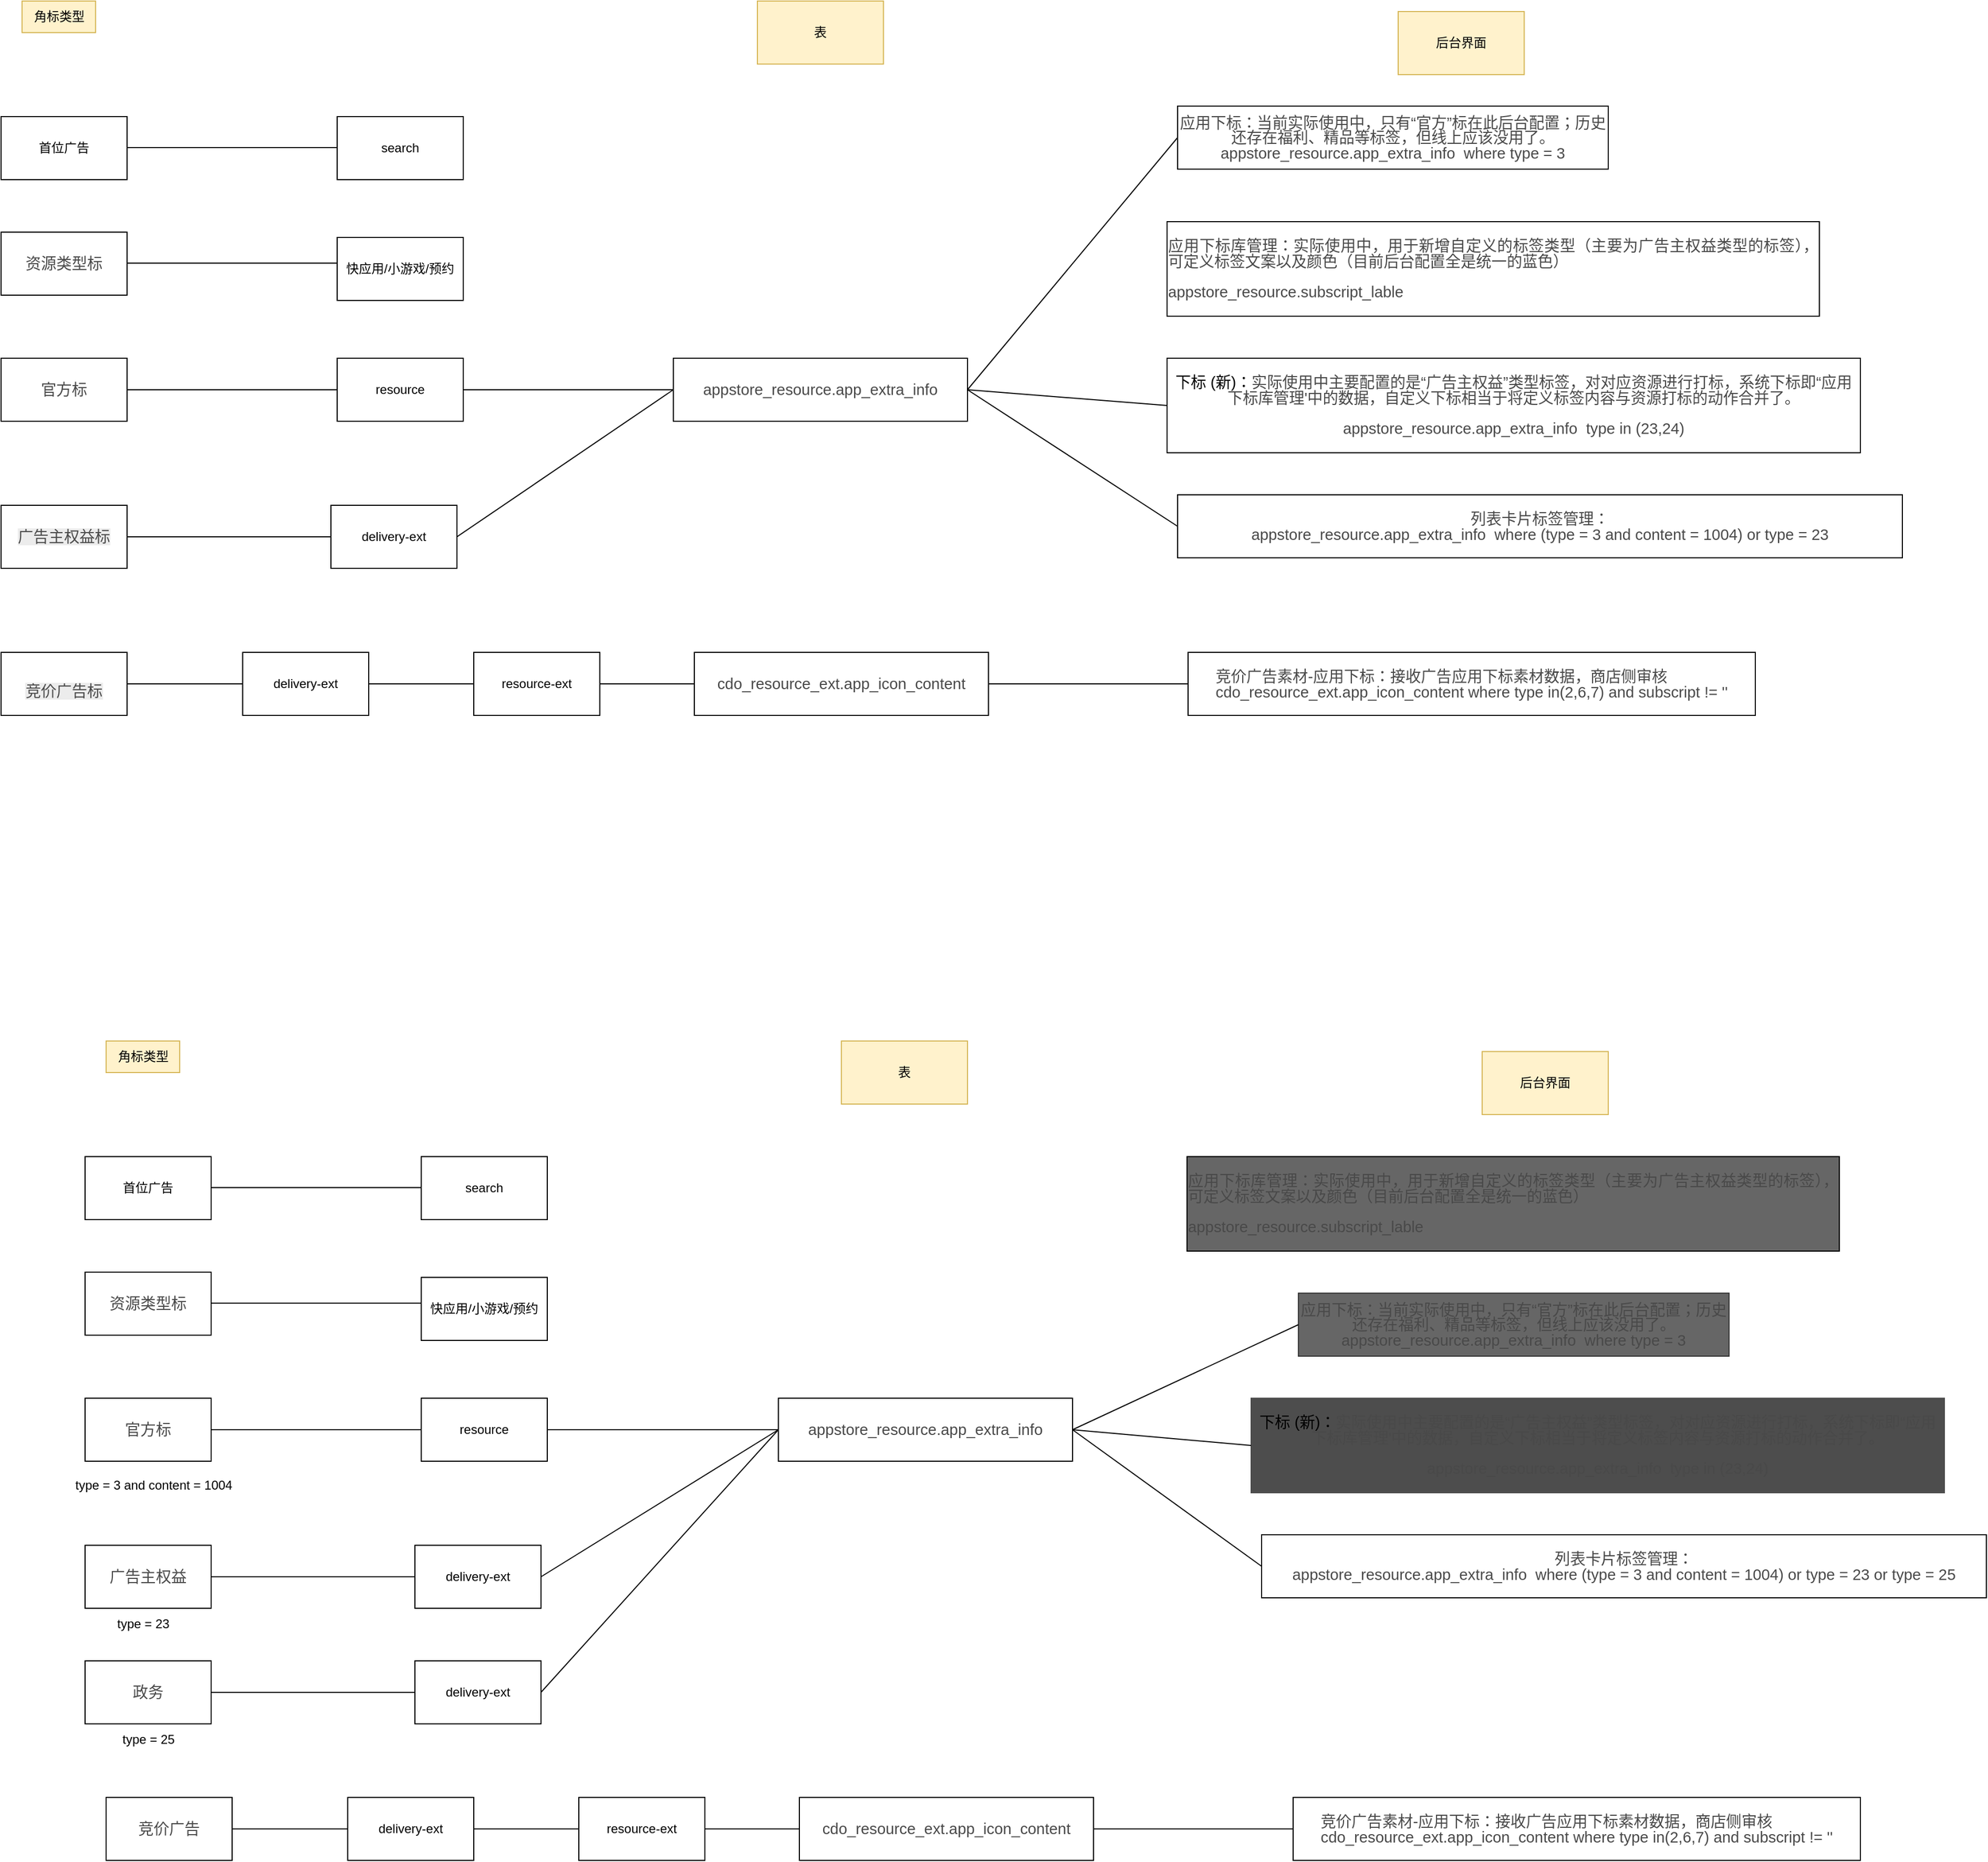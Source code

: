 <mxfile version="27.2.0">
  <diagram name="第 1 页" id="Ucv2GgbXj7bZguftJPe6">
    <mxGraphModel dx="1925" dy="1043" grid="1" gridSize="10" guides="1" tooltips="1" connect="1" arrows="1" fold="1" page="1" pageScale="1" pageWidth="827" pageHeight="1169" math="0" shadow="0">
      <root>
        <mxCell id="0" />
        <mxCell id="1" parent="0" />
        <mxCell id="gXH2KROTv9_O8nOjZuND-2" value="首位广告" style="whiteSpace=wrap;html=1;" parent="1" vertex="1">
          <mxGeometry x="40" y="140" width="120" height="60" as="geometry" />
        </mxCell>
        <mxCell id="gXH2KROTv9_O8nOjZuND-3" value="&lt;span data-copy-origin=&quot;https://odocs.myoas.com&quot; data-docs-delta=&quot;[[20,&amp;quot;首位广告标＞资源类型标＞官方标＞广告主权益标＞竞价广告标＞政务标&amp;quot;,&amp;quot;inline-dir:\&amp;quot;ltr\&amp;quot;&amp;quot;]]&quot;&gt;&lt;p style=&quot;line-height: 100%;margin-bottom: 0pt;margin-top: 0pt;font-size: 11pt;color: #494949;&quot; class=&quot;ql-direction-ltr ql-long-284244&quot;&gt;&lt;span class=&quot;ql-author-284244&quot;&gt;资源类型标&lt;/span&gt;&lt;/p&gt;&lt;/span&gt;" style="whiteSpace=wrap;html=1;" parent="1" vertex="1">
          <mxGeometry x="40" y="250" width="120" height="60" as="geometry" />
        </mxCell>
        <mxCell id="gXH2KROTv9_O8nOjZuND-4" value="&lt;span style=&quot;color: rgb(73, 73, 73); font-size: 14.667px;&quot;&gt;官方标&lt;/span&gt;" style="whiteSpace=wrap;html=1;" parent="1" vertex="1">
          <mxGeometry x="40" y="370" width="120" height="60" as="geometry" />
        </mxCell>
        <mxCell id="gXH2KROTv9_O8nOjZuND-8" value="&lt;br&gt;&lt;span style=&quot;color: rgb(73, 73, 73); font-family: Helvetica; font-size: 14.667px; font-style: normal; font-variant-ligatures: normal; font-variant-caps: normal; font-weight: 400; letter-spacing: normal; orphans: 2; text-align: center; text-indent: 0px; text-transform: none; widows: 2; word-spacing: 0px; -webkit-text-stroke-width: 0px; white-space: normal; background-color: rgb(236, 236, 236); text-decoration-thickness: initial; text-decoration-style: initial; text-decoration-color: initial; display: inline !important; float: none;&quot;&gt;广告主权益标&lt;/span&gt;&lt;div&gt;&lt;br/&gt;&lt;/div&gt;" style="whiteSpace=wrap;html=1;" parent="1" vertex="1">
          <mxGeometry x="40" y="510" width="120" height="60" as="geometry" />
        </mxCell>
        <mxCell id="gXH2KROTv9_O8nOjZuND-10" value="&lt;br&gt;&lt;span style=&quot;color: rgb(73, 73, 73); font-family: Helvetica; font-size: 14.667px; font-style: normal; font-variant-ligatures: normal; font-variant-caps: normal; font-weight: 400; letter-spacing: normal; orphans: 2; text-align: center; text-indent: 0px; text-transform: none; widows: 2; word-spacing: 0px; -webkit-text-stroke-width: 0px; white-space: normal; background-color: rgb(236, 236, 236); text-decoration-thickness: initial; text-decoration-style: initial; text-decoration-color: initial; display: inline !important; float: none;&quot;&gt;竞价广告标&lt;/span&gt;" style="whiteSpace=wrap;html=1;" parent="1" vertex="1">
          <mxGeometry x="40" y="650" width="120" height="60" as="geometry" />
        </mxCell>
        <mxCell id="gXH2KROTv9_O8nOjZuND-13" value="&lt;span data-copy-origin=&quot;https://odocs.myoas.com&quot; data-docs-delta=&quot;[[20,&amp;quot;应用下标后台：&amp;quot;,&amp;quot;inline-dir:\&amp;quot;ltr\&amp;quot;&amp;quot;],[20,&amp;quot;\n&amp;quot;,&amp;quot;24:\&amp;quot;hfpQ\&amp;quot;|direction:\&amp;quot;ltr\&amp;quot;&amp;quot;],[20,&amp;quot;appstore_resource.app_extra_info&amp;nbsp; where type = 3&amp;quot;,&amp;quot;inline-dir:\&amp;quot;ltr\&amp;quot;&amp;quot;],[20,&amp;quot;\n&amp;quot;,&amp;quot;24:\&amp;quot;KG1t\&amp;quot;|direction:\&amp;quot;ltr\&amp;quot;&amp;quot;],[20,&amp;quot;\n&amp;quot;,&amp;quot;24:\&amp;quot;nrkN\&amp;quot;&amp;quot;],[20,&amp;quot;应用下标库管理：&amp;quot;,&amp;quot;inline-dir:\&amp;quot;ltr\&amp;quot;&amp;quot;],[20,&amp;quot;\n&amp;quot;,&amp;quot;24:\&amp;quot;0zpr\&amp;quot;|direction:\&amp;quot;ltr\&amp;quot;&amp;quot;],[20,&amp;quot;appstore_resource.subscript_lable&amp;quot;,&amp;quot;inline-dir:\&amp;quot;ltr\&amp;quot;&amp;quot;],[20,&amp;quot;\n&amp;quot;,&amp;quot;24:\&amp;quot;eeaw\&amp;quot;|direction:\&amp;quot;ltr\&amp;quot;&amp;quot;],[20,&amp;quot;\n&amp;quot;,&amp;quot;24:\&amp;quot;owhY\&amp;quot;&amp;quot;],[20,&amp;quot;下标(新)：&amp;quot;,&amp;quot;inline-dir:\&amp;quot;ltr\&amp;quot;&amp;quot;],[20,&amp;quot;\n&amp;quot;,&amp;quot;24:\&amp;quot;AwLg\&amp;quot;|direction:\&amp;quot;ltr\&amp;quot;&amp;quot;],[20,&amp;quot;appstore_resource.app_extra_info&amp;nbsp; type in (23,24)&amp;quot;,&amp;quot;inline-dir:\&amp;quot;ltr\&amp;quot;&amp;quot;],[20,&amp;quot;\n&amp;quot;,&amp;quot;24:\&amp;quot;A2Q8\&amp;quot;|direction:\&amp;quot;ltr\&amp;quot;&amp;quot;],[20,&amp;quot;\n&amp;quot;,&amp;quot;24:\&amp;quot;ZBQM\&amp;quot;&amp;quot;],[20,&amp;quot;应用下标：（保留这个）&amp;quot;,&amp;quot;inline-dir:\&amp;quot;ltr\&amp;quot;&amp;quot;],[20,&amp;quot;\n&amp;quot;,&amp;quot;24:\&amp;quot;MEDD\&amp;quot;|direction:\&amp;quot;ltr\&amp;quot;&amp;quot;],[20,&amp;quot;cdo_resource_ext.app_icon_content where type in(2,6,7) and subscript != &#39;&#39;&amp;quot;,&amp;quot;inline-dir:\&amp;quot;ltr\&amp;quot;&amp;quot;],[20,&amp;quot;\n&amp;quot;,&amp;quot;24:\&amp;quot;bfCV\&amp;quot;|direction:\&amp;quot;ltr\&amp;quot;&amp;quot;],[20,&amp;quot;\n&amp;quot;,&amp;quot;24:\&amp;quot;RlGI\&amp;quot;&amp;quot;],[20,&amp;quot;列表卡片标签管理：（保留这个）&amp;quot;,&amp;quot;inline-dir:\&amp;quot;ltr\&amp;quot;&amp;quot;],[20,&amp;quot;\n&amp;quot;,&amp;quot;24:\&amp;quot;X4qz\&amp;quot;|direction:\&amp;quot;ltr\&amp;quot;&amp;quot;],[20,&amp;quot;appstore_resource.app_extra_info&amp;nbsp; where (type = 3 and content = 1004) or type = 23&amp;quot;,&amp;quot;inline-dir:\&amp;quot;ltr\&amp;quot;&amp;quot;]]&quot;&gt;&lt;p style=&quot;line-height: 100%;margin-bottom: 0pt;margin-top: 0pt;font-size: 11pt;color: #494949;&quot; class=&quot;ql-direction-ltr ql-long-284244&quot;&gt;&lt;span style=&quot;background-color: transparent; font-size: 11pt;&quot;&gt;列表卡片标签管理：&lt;/span&gt;&lt;br&gt;&lt;/p&gt;&lt;p style=&quot;line-height: 100%;margin-bottom: 0pt;margin-top: 0pt;font-size: 11pt;color: #494949;&quot; class=&quot;ql-direction-ltr ql-long-284244&quot;&gt;&lt;span class=&quot;ql-author-284244&quot;&gt;appstore_resource.app_extra_info&amp;nbsp; where (type = 3 and content = 1004) or type = 23&lt;/span&gt;&lt;/p&gt;&lt;/span&gt;" style="whiteSpace=wrap;html=1;" parent="1" vertex="1">
          <mxGeometry x="1160" y="500" width="690" height="60" as="geometry" />
        </mxCell>
        <mxCell id="gXH2KROTv9_O8nOjZuND-14" value="角标类型" style="text;html=1;align=center;verticalAlign=middle;resizable=0;points=[];autosize=1;strokeColor=#d6b656;fillColor=#fff2cc;" parent="1" vertex="1">
          <mxGeometry x="60" y="30" width="70" height="30" as="geometry" />
        </mxCell>
        <mxCell id="gXH2KROTv9_O8nOjZuND-15" value="表" style="whiteSpace=wrap;html=1;fillColor=#fff2cc;strokeColor=#d6b656;" parent="1" vertex="1">
          <mxGeometry x="760" y="30" width="120" height="60" as="geometry" />
        </mxCell>
        <mxCell id="gXH2KROTv9_O8nOjZuND-16" value="&lt;p style=&quot;line-height: 14.667px; margin-bottom: 0pt; margin-top: 0pt; font-size: 11pt; color: rgb(73, 73, 73);&quot; class=&quot;ql-direction-ltr ql-long-284244&quot;&gt;&lt;span style=&quot;font-size: 11pt; text-align: justify; background-color: transparent;&quot; class=&quot;ql-author-256471&quot;&gt;应用下标：当前实际使用中，只有“官方”标在此后台配置；历史还存在福利、精品等标签，&lt;/span&gt;&lt;span style=&quot;font-size: 11pt; text-align: justify; background-color: transparent;&quot; data-comment-guid=&quot;comment-w7CJpligpHakv3lP&quot; class=&quot;ql-author-256471 ql-commented ql-commented-background&quot;&gt;但线上应该没用了。&lt;/span&gt;&lt;/p&gt;&lt;p style=&quot;line-height: 14.667px; margin-bottom: 0pt; margin-top: 0pt; font-size: 11pt; color: rgb(73, 73, 73);&quot; class=&quot;ql-direction-ltr ql-long-284244&quot;&gt;&lt;span class=&quot;ql-author-284244&quot;&gt;appstore_resource.app_extra_info&amp;nbsp; where type = 3&lt;/span&gt;&lt;/p&gt;" style="whiteSpace=wrap;html=1;" parent="1" vertex="1">
          <mxGeometry x="1160" y="130" width="410" height="60" as="geometry" />
        </mxCell>
        <mxCell id="gXH2KROTv9_O8nOjZuND-17" value="&lt;span data-copy-origin=&quot;https://odocs.myoas.com&quot; data-docs-delta=&quot;[[20,&amp;quot;应用下标库管理：实际使用中，用于新增自定义的标签类型（主要为广告主权益类型的标签），可定义标签文案以及颜色（目前后台配置全是统一的蓝色）&amp;quot;]]&quot;&gt;&lt;p style=&quot;line-height: 100%;margin-bottom: 0pt;margin-top: 0pt;text-align: justify;font-size: 11pt;color: #494949;&quot; class=&quot;ql-align-justify ql-direction-ltr ql-long-256471&quot; align=&quot;justify&quot;&gt;&lt;span class=&quot;ql-author-256471&quot;&gt;应用下标库管理：实际使用中，用于新增自定义的标签类型（主要为广告主权益类型的标签），可定义标签文案以及颜色&lt;/span&gt;&lt;span data-comment-guid=&quot;comment-jawYSUgbdgzEieKq&quot; class=&quot;ql-author-256471 ql-commented ql-commented-background&quot;&gt;（目前后台配置全是统一的蓝色）&lt;br&gt;&lt;br&gt;&lt;span style=&quot;text-align: center;&quot;&gt;appstore_resource.subscript_lable&lt;/span&gt;&lt;br&gt;&lt;/span&gt;&lt;/p&gt;&lt;/span&gt;" style="whiteSpace=wrap;html=1;" parent="1" vertex="1">
          <mxGeometry x="1150" y="240" width="621" height="90" as="geometry" />
        </mxCell>
        <mxCell id="gXH2KROTv9_O8nOjZuND-19" value="&lt;span data-copy-origin=&quot;https://odocs.myoas.com&quot; data-docs-delta=&quot;[[20,&amp;quot;下标 (新)：&amp;quot;,&amp;quot;0:\&amp;quot;rgb(0%2C%200%2C%200)\&amp;quot;&amp;quot;],[20,&amp;quot;实际使用中主要配置的是“广告主权益”类型标签，对对应资源进行打标，系统下标即“应用下标库管理&#39;中的数据，自定义下标相当于将定义标签内容与资源打标的动作合并了。&amp;quot;]]&quot;&gt;&lt;p style=&quot;line-height: 100%;margin-bottom: 0pt;margin-top: 0pt;font-size: 11pt;color: #494949;&quot; class=&quot;ql-direction-ltr ql-long-256471&quot;&gt;&lt;span style=&quot;color: rgb(0, 0, 0);color: rgb(0, 0, 0);&quot; class=&quot;ql-author-256471&quot;&gt;下标 (新)：&lt;/span&gt;&lt;span class=&quot;ql-author-256471&quot;&gt;实际使用中主要配置的是“广告主权益”类型标签，对对应资源进行打标，系统下标即“应用下标库管理&#39;中的数据，自定义下标相当于将定义标签内容与资源打标的动作合并了。&lt;br&gt;&lt;br&gt;appstore_resource.app_extra_info&amp;nbsp; type in (23,24)&lt;br&gt;&lt;/span&gt;&lt;/p&gt;&lt;/span&gt;" style="whiteSpace=wrap;html=1;" parent="1" vertex="1">
          <mxGeometry x="1150" y="370" width="660" height="90" as="geometry" />
        </mxCell>
        <mxCell id="gXH2KROTv9_O8nOjZuND-20" value="&lt;span data-copy-origin=&quot;https://odocs.myoas.com&quot; data-docs-delta=&quot;[[20,&amp;quot;竞价广告素材-应用下标：接收广告应用下标素材数据，商店侧审核&amp;quot;]]&quot;&gt;&lt;p style=&quot;line-height: 100%;margin-bottom: 0pt;margin-top: 0pt;text-align: justify;font-size: 11pt;color: #494949;&quot; class=&quot;ql-align-justify ql-direction-ltr ql-long-256471&quot; align=&quot;justify&quot;&gt;&lt;span class=&quot;ql-author-256471&quot;&gt;竞价广告素材-应用下标：接收广告应用下标素材数据，商店侧审核&lt;br&gt;&lt;span style=&quot;text-align: center;&quot;&gt;cdo_resource_ext.app_icon_content where type in(2,6,7) and subscript != &#39;&#39;&lt;/span&gt;&lt;br&gt;&lt;/span&gt;&lt;/p&gt;&lt;/span&gt;" style="whiteSpace=wrap;html=1;" parent="1" vertex="1">
          <mxGeometry x="1170" y="650" width="540" height="60" as="geometry" />
        </mxCell>
        <mxCell id="gXH2KROTv9_O8nOjZuND-44" value="delivery-ext" style="whiteSpace=wrap;html=1;" parent="1" vertex="1">
          <mxGeometry x="354" y="510" width="120" height="60" as="geometry" />
        </mxCell>
        <mxCell id="gXH2KROTv9_O8nOjZuND-47" value="后台界面" style="whiteSpace=wrap;html=1;fillColor=#fff2cc;strokeColor=#d6b656;" parent="1" vertex="1">
          <mxGeometry x="1370" y="40" width="120" height="60" as="geometry" />
        </mxCell>
        <mxCell id="gXH2KROTv9_O8nOjZuND-48" value="&lt;span style=&quot;color: rgb(73, 73, 73); font-size: 14.667px;&quot;&gt;appstore_resource.app_extra_info&lt;/span&gt;" style="whiteSpace=wrap;html=1;" parent="1" vertex="1">
          <mxGeometry x="680" y="370" width="280" height="60" as="geometry" />
        </mxCell>
        <mxCell id="gXH2KROTv9_O8nOjZuND-50" value="&lt;span style=&quot;color: rgb(73, 73, 73); font-size: 14.667px;&quot;&gt;cdo_resource_ext.app_icon_content&lt;/span&gt;" style="whiteSpace=wrap;html=1;" parent="1" vertex="1">
          <mxGeometry x="700" y="650" width="280" height="60" as="geometry" />
        </mxCell>
        <mxCell id="gXH2KROTv9_O8nOjZuND-51" value="" style="endArrow=none;html=1;rounded=0;exitX=1;exitY=0.5;exitDx=0;exitDy=0;entryX=0;entryY=0.5;entryDx=0;entryDy=0;" parent="1" source="gXH2KROTv9_O8nOjZuND-4" target="gXH2KROTv9_O8nOjZuND-41" edge="1">
          <mxGeometry width="50" height="50" relative="1" as="geometry">
            <mxPoint x="800" y="350" as="sourcePoint" />
            <mxPoint x="850" y="300" as="targetPoint" />
          </mxGeometry>
        </mxCell>
        <mxCell id="gXH2KROTv9_O8nOjZuND-52" value="" style="endArrow=none;html=1;rounded=0;exitX=1;exitY=0.5;exitDx=0;exitDy=0;entryX=0;entryY=0.5;entryDx=0;entryDy=0;" parent="1" source="gXH2KROTv9_O8nOjZuND-41" target="gXH2KROTv9_O8nOjZuND-48" edge="1">
          <mxGeometry width="50" height="50" relative="1" as="geometry">
            <mxPoint x="430" y="400" as="sourcePoint" />
            <mxPoint x="580" y="400" as="targetPoint" />
          </mxGeometry>
        </mxCell>
        <mxCell id="gXH2KROTv9_O8nOjZuND-53" value="" style="endArrow=none;html=1;rounded=0;exitX=1;exitY=0.5;exitDx=0;exitDy=0;entryX=0;entryY=0.5;entryDx=0;entryDy=0;" parent="1" source="gXH2KROTv9_O8nOjZuND-8" target="gXH2KROTv9_O8nOjZuND-44" edge="1">
          <mxGeometry width="50" height="50" relative="1" as="geometry">
            <mxPoint x="260" y="490" as="sourcePoint" />
            <mxPoint x="410" y="490" as="targetPoint" />
          </mxGeometry>
        </mxCell>
        <mxCell id="gXH2KROTv9_O8nOjZuND-58" value="" style="endArrow=none;html=1;rounded=0;exitX=1;exitY=0.5;exitDx=0;exitDy=0;entryX=0;entryY=0.5;entryDx=0;entryDy=0;" parent="1" source="gXH2KROTv9_O8nOjZuND-48" target="gXH2KROTv9_O8nOjZuND-16" edge="1">
          <mxGeometry width="50" height="50" relative="1" as="geometry">
            <mxPoint x="620" y="660" as="sourcePoint" />
            <mxPoint x="790" y="470" as="targetPoint" />
          </mxGeometry>
        </mxCell>
        <mxCell id="gXH2KROTv9_O8nOjZuND-59" value="" style="endArrow=none;html=1;rounded=0;entryX=0;entryY=0.5;entryDx=0;entryDy=0;exitX=1;exitY=0.5;exitDx=0;exitDy=0;" parent="1" source="gXH2KROTv9_O8nOjZuND-48" target="gXH2KROTv9_O8nOjZuND-19" edge="1">
          <mxGeometry width="50" height="50" relative="1" as="geometry">
            <mxPoint x="880" y="400" as="sourcePoint" />
            <mxPoint x="1300" y="340" as="targetPoint" />
          </mxGeometry>
        </mxCell>
        <mxCell id="gXH2KROTv9_O8nOjZuND-60" value="" style="endArrow=none;html=1;rounded=0;entryX=0;entryY=0.5;entryDx=0;entryDy=0;exitX=1;exitY=0.5;exitDx=0;exitDy=0;" parent="1" source="gXH2KROTv9_O8nOjZuND-48" target="gXH2KROTv9_O8nOjZuND-13" edge="1">
          <mxGeometry width="50" height="50" relative="1" as="geometry">
            <mxPoint x="940" y="495" as="sourcePoint" />
            <mxPoint x="1210" y="510" as="targetPoint" />
          </mxGeometry>
        </mxCell>
        <mxCell id="gXH2KROTv9_O8nOjZuND-61" value="" style="endArrow=none;html=1;rounded=0;entryX=0;entryY=0.5;entryDx=0;entryDy=0;exitX=1;exitY=0.5;exitDx=0;exitDy=0;" parent="1" source="gXH2KROTv9_O8nOjZuND-50" target="gXH2KROTv9_O8nOjZuND-20" edge="1">
          <mxGeometry width="50" height="50" relative="1" as="geometry">
            <mxPoint x="1010" y="510" as="sourcePoint" />
            <mxPoint x="1290" y="640" as="targetPoint" />
          </mxGeometry>
        </mxCell>
        <mxCell id="gXH2KROTv9_O8nOjZuND-63" value="delivery-ext" style="whiteSpace=wrap;html=1;" parent="1" vertex="1">
          <mxGeometry x="270" y="650" width="120" height="60" as="geometry" />
        </mxCell>
        <mxCell id="gXH2KROTv9_O8nOjZuND-64" value="resource-ext" style="whiteSpace=wrap;html=1;" parent="1" vertex="1">
          <mxGeometry x="490" y="650" width="120" height="60" as="geometry" />
        </mxCell>
        <mxCell id="gXH2KROTv9_O8nOjZuND-66" value="" style="endArrow=none;html=1;rounded=0;exitX=1;exitY=0.5;exitDx=0;exitDy=0;entryX=0;entryY=0.5;entryDx=0;entryDy=0;" parent="1" source="gXH2KROTv9_O8nOjZuND-10" target="gXH2KROTv9_O8nOjZuND-63" edge="1">
          <mxGeometry width="50" height="50" relative="1" as="geometry">
            <mxPoint x="250" y="560" as="sourcePoint" />
            <mxPoint x="400" y="560" as="targetPoint" />
          </mxGeometry>
        </mxCell>
        <mxCell id="gXH2KROTv9_O8nOjZuND-67" value="" style="endArrow=none;html=1;rounded=0;exitX=1;exitY=0.5;exitDx=0;exitDy=0;entryX=0;entryY=0.5;entryDx=0;entryDy=0;" parent="1" source="gXH2KROTv9_O8nOjZuND-63" target="gXH2KROTv9_O8nOjZuND-64" edge="1">
          <mxGeometry width="50" height="50" relative="1" as="geometry">
            <mxPoint x="260" y="680" as="sourcePoint" />
            <mxPoint x="410" y="680" as="targetPoint" />
          </mxGeometry>
        </mxCell>
        <mxCell id="gXH2KROTv9_O8nOjZuND-68" value="" style="endArrow=none;html=1;rounded=0;exitX=1;exitY=0.5;exitDx=0;exitDy=0;entryX=0;entryY=0.5;entryDx=0;entryDy=0;" parent="1" source="gXH2KROTv9_O8nOjZuND-64" target="gXH2KROTv9_O8nOjZuND-50" edge="1">
          <mxGeometry width="50" height="50" relative="1" as="geometry">
            <mxPoint x="470" y="710" as="sourcePoint" />
            <mxPoint x="530" y="700" as="targetPoint" />
          </mxGeometry>
        </mxCell>
        <mxCell id="gXH2KROTv9_O8nOjZuND-69" value="" style="endArrow=none;html=1;rounded=0;exitX=1;exitY=0.5;exitDx=0;exitDy=0;entryX=0;entryY=0.5;entryDx=0;entryDy=0;" parent="1" source="gXH2KROTv9_O8nOjZuND-44" target="gXH2KROTv9_O8nOjZuND-48" edge="1">
          <mxGeometry width="50" height="50" relative="1" as="geometry">
            <mxPoint x="520" y="410" as="sourcePoint" />
            <mxPoint x="690" y="410" as="targetPoint" />
          </mxGeometry>
        </mxCell>
        <mxCell id="gXH2KROTv9_O8nOjZuND-70" value="" style="endArrow=none;html=1;rounded=0;exitX=1;exitY=0.5;exitDx=0;exitDy=0;entryX=0;entryY=0.5;entryDx=0;entryDy=0;" parent="1" target="gXH2KROTv9_O8nOjZuND-41" edge="1">
          <mxGeometry width="50" height="50" relative="1" as="geometry">
            <mxPoint x="430" y="400" as="sourcePoint" />
            <mxPoint x="680" y="400" as="targetPoint" />
          </mxGeometry>
        </mxCell>
        <mxCell id="gXH2KROTv9_O8nOjZuND-41" value="resource" style="whiteSpace=wrap;html=1;" parent="1" vertex="1">
          <mxGeometry x="360" y="370" width="120" height="60" as="geometry" />
        </mxCell>
        <mxCell id="gXH2KROTv9_O8nOjZuND-72" value="search" style="whiteSpace=wrap;html=1;" parent="1" vertex="1">
          <mxGeometry x="360" y="140" width="120" height="60" as="geometry" />
        </mxCell>
        <mxCell id="gXH2KROTv9_O8nOjZuND-74" value="" style="endArrow=none;html=1;rounded=0;exitX=1;exitY=0.5;exitDx=0;exitDy=0;entryX=0;entryY=0.5;entryDx=0;entryDy=0;" parent="1" edge="1">
          <mxGeometry width="50" height="50" relative="1" as="geometry">
            <mxPoint x="160" y="169.52" as="sourcePoint" />
            <mxPoint x="360" y="169.52" as="targetPoint" />
          </mxGeometry>
        </mxCell>
        <mxCell id="gXH2KROTv9_O8nOjZuND-75" value="" style="endArrow=none;html=1;rounded=0;exitX=1;exitY=0.5;exitDx=0;exitDy=0;entryX=0;entryY=0.5;entryDx=0;entryDy=0;" parent="1" edge="1">
          <mxGeometry width="50" height="50" relative="1" as="geometry">
            <mxPoint x="160" y="279.52" as="sourcePoint" />
            <mxPoint x="360" y="279.52" as="targetPoint" />
          </mxGeometry>
        </mxCell>
        <mxCell id="gXH2KROTv9_O8nOjZuND-76" value="快应用/小游戏/预约" style="whiteSpace=wrap;html=1;" parent="1" vertex="1">
          <mxGeometry x="360" y="255" width="120" height="60" as="geometry" />
        </mxCell>
        <mxCell id="QHSw0P1N_Az1xsyme0HO-1" value="首位广告" style="whiteSpace=wrap;html=1;" vertex="1" parent="1">
          <mxGeometry x="120" y="1130" width="120" height="60" as="geometry" />
        </mxCell>
        <mxCell id="QHSw0P1N_Az1xsyme0HO-2" value="&lt;span data-copy-origin=&quot;https://odocs.myoas.com&quot; data-docs-delta=&quot;[[20,&amp;quot;首位广告标＞资源类型标＞官方标＞广告主权益标＞竞价广告标＞政务标&amp;quot;,&amp;quot;inline-dir:\&amp;quot;ltr\&amp;quot;&amp;quot;]]&quot;&gt;&lt;p style=&quot;line-height: 100%;margin-bottom: 0pt;margin-top: 0pt;font-size: 11pt;color: #494949;&quot; class=&quot;ql-direction-ltr ql-long-284244&quot;&gt;&lt;span class=&quot;ql-author-284244&quot;&gt;资源类型标&lt;/span&gt;&lt;/p&gt;&lt;/span&gt;" style="whiteSpace=wrap;html=1;" vertex="1" parent="1">
          <mxGeometry x="120" y="1240" width="120" height="60" as="geometry" />
        </mxCell>
        <mxCell id="QHSw0P1N_Az1xsyme0HO-3" value="&lt;span style=&quot;color: rgb(73, 73, 73); font-size: 14.667px;&quot;&gt;官方标&lt;/span&gt;" style="whiteSpace=wrap;html=1;" vertex="1" parent="1">
          <mxGeometry x="120" y="1360" width="120" height="60" as="geometry" />
        </mxCell>
        <mxCell id="QHSw0P1N_Az1xsyme0HO-6" value="&lt;span data-copy-origin=&quot;https://odocs.myoas.com&quot; data-docs-delta=&quot;[[20,&amp;quot;应用下标后台：&amp;quot;,&amp;quot;inline-dir:\&amp;quot;ltr\&amp;quot;&amp;quot;],[20,&amp;quot;\n&amp;quot;,&amp;quot;24:\&amp;quot;hfpQ\&amp;quot;|direction:\&amp;quot;ltr\&amp;quot;&amp;quot;],[20,&amp;quot;appstore_resource.app_extra_info&amp;nbsp; where type = 3&amp;quot;,&amp;quot;inline-dir:\&amp;quot;ltr\&amp;quot;&amp;quot;],[20,&amp;quot;\n&amp;quot;,&amp;quot;24:\&amp;quot;KG1t\&amp;quot;|direction:\&amp;quot;ltr\&amp;quot;&amp;quot;],[20,&amp;quot;\n&amp;quot;,&amp;quot;24:\&amp;quot;nrkN\&amp;quot;&amp;quot;],[20,&amp;quot;应用下标库管理：&amp;quot;,&amp;quot;inline-dir:\&amp;quot;ltr\&amp;quot;&amp;quot;],[20,&amp;quot;\n&amp;quot;,&amp;quot;24:\&amp;quot;0zpr\&amp;quot;|direction:\&amp;quot;ltr\&amp;quot;&amp;quot;],[20,&amp;quot;appstore_resource.subscript_lable&amp;quot;,&amp;quot;inline-dir:\&amp;quot;ltr\&amp;quot;&amp;quot;],[20,&amp;quot;\n&amp;quot;,&amp;quot;24:\&amp;quot;eeaw\&amp;quot;|direction:\&amp;quot;ltr\&amp;quot;&amp;quot;],[20,&amp;quot;\n&amp;quot;,&amp;quot;24:\&amp;quot;owhY\&amp;quot;&amp;quot;],[20,&amp;quot;下标(新)：&amp;quot;,&amp;quot;inline-dir:\&amp;quot;ltr\&amp;quot;&amp;quot;],[20,&amp;quot;\n&amp;quot;,&amp;quot;24:\&amp;quot;AwLg\&amp;quot;|direction:\&amp;quot;ltr\&amp;quot;&amp;quot;],[20,&amp;quot;appstore_resource.app_extra_info&amp;nbsp; type in (23,24)&amp;quot;,&amp;quot;inline-dir:\&amp;quot;ltr\&amp;quot;&amp;quot;],[20,&amp;quot;\n&amp;quot;,&amp;quot;24:\&amp;quot;A2Q8\&amp;quot;|direction:\&amp;quot;ltr\&amp;quot;&amp;quot;],[20,&amp;quot;\n&amp;quot;,&amp;quot;24:\&amp;quot;ZBQM\&amp;quot;&amp;quot;],[20,&amp;quot;应用下标：（保留这个）&amp;quot;,&amp;quot;inline-dir:\&amp;quot;ltr\&amp;quot;&amp;quot;],[20,&amp;quot;\n&amp;quot;,&amp;quot;24:\&amp;quot;MEDD\&amp;quot;|direction:\&amp;quot;ltr\&amp;quot;&amp;quot;],[20,&amp;quot;cdo_resource_ext.app_icon_content where type in(2,6,7) and subscript != &#39;&#39;&amp;quot;,&amp;quot;inline-dir:\&amp;quot;ltr\&amp;quot;&amp;quot;],[20,&amp;quot;\n&amp;quot;,&amp;quot;24:\&amp;quot;bfCV\&amp;quot;|direction:\&amp;quot;ltr\&amp;quot;&amp;quot;],[20,&amp;quot;\n&amp;quot;,&amp;quot;24:\&amp;quot;RlGI\&amp;quot;&amp;quot;],[20,&amp;quot;列表卡片标签管理：（保留这个）&amp;quot;,&amp;quot;inline-dir:\&amp;quot;ltr\&amp;quot;&amp;quot;],[20,&amp;quot;\n&amp;quot;,&amp;quot;24:\&amp;quot;X4qz\&amp;quot;|direction:\&amp;quot;ltr\&amp;quot;&amp;quot;],[20,&amp;quot;appstore_resource.app_extra_info&amp;nbsp; where (type = 3 and content = 1004) or type = 23&amp;quot;,&amp;quot;inline-dir:\&amp;quot;ltr\&amp;quot;&amp;quot;]]&quot;&gt;&lt;p style=&quot;line-height: 100%;margin-bottom: 0pt;margin-top: 0pt;font-size: 11pt;color: #494949;&quot; class=&quot;ql-direction-ltr ql-long-284244&quot;&gt;&lt;span style=&quot;background-color: transparent; font-size: 11pt;&quot;&gt;列表卡片标签管理：&lt;/span&gt;&lt;br&gt;&lt;/p&gt;&lt;p style=&quot;line-height: 100%;margin-bottom: 0pt;margin-top: 0pt;font-size: 11pt;color: #494949;&quot; class=&quot;ql-direction-ltr ql-long-284244&quot;&gt;&lt;span class=&quot;ql-author-284244&quot;&gt;appstore_resource.app_extra_info&amp;nbsp; where (type = 3 and content = 1004) or type = 23 or type = 25&lt;/span&gt;&lt;/p&gt;&lt;/span&gt;" style="whiteSpace=wrap;html=1;" vertex="1" parent="1">
          <mxGeometry x="1240" y="1490" width="690" height="60" as="geometry" />
        </mxCell>
        <mxCell id="QHSw0P1N_Az1xsyme0HO-7" value="角标类型" style="text;html=1;align=center;verticalAlign=middle;resizable=0;points=[];autosize=1;strokeColor=#d6b656;fillColor=#fff2cc;" vertex="1" parent="1">
          <mxGeometry x="140" y="1020" width="70" height="30" as="geometry" />
        </mxCell>
        <mxCell id="QHSw0P1N_Az1xsyme0HO-8" value="表" style="whiteSpace=wrap;html=1;fillColor=#fff2cc;strokeColor=#d6b656;" vertex="1" parent="1">
          <mxGeometry x="840" y="1020" width="120" height="60" as="geometry" />
        </mxCell>
        <mxCell id="QHSw0P1N_Az1xsyme0HO-9" value="&lt;p style=&quot;line-height: 14.667px; margin-bottom: 0pt; margin-top: 0pt; font-size: 11pt; color: rgb(73, 73, 73);&quot; class=&quot;ql-direction-ltr ql-long-284244&quot;&gt;&lt;span style=&quot;font-size: 11pt; text-align: justify; background-color: transparent;&quot; class=&quot;ql-author-256471&quot;&gt;应用下标：当前实际使用中，只有“官方”标在此后台配置；历史还存在福利、精品等标签，&lt;/span&gt;&lt;span style=&quot;font-size: 11pt; text-align: justify; background-color: transparent;&quot; data-comment-guid=&quot;comment-w7CJpligpHakv3lP&quot; class=&quot;ql-author-256471 ql-commented ql-commented-background&quot;&gt;但线上应该没用了。&lt;/span&gt;&lt;/p&gt;&lt;p style=&quot;line-height: 14.667px; margin-bottom: 0pt; margin-top: 0pt; font-size: 11pt; color: rgb(73, 73, 73);&quot; class=&quot;ql-direction-ltr ql-long-284244&quot;&gt;&lt;span class=&quot;ql-author-284244&quot;&gt;appstore_resource.app_extra_info&amp;nbsp; where type = 3&lt;/span&gt;&lt;/p&gt;" style="whiteSpace=wrap;html=1;strokeColor=#333333;fillStyle=auto;fillColor=#666666;" vertex="1" parent="1">
          <mxGeometry x="1275" y="1260" width="410" height="60" as="geometry" />
        </mxCell>
        <mxCell id="QHSw0P1N_Az1xsyme0HO-10" value="&lt;span data-copy-origin=&quot;https://odocs.myoas.com&quot; data-docs-delta=&quot;[[20,&amp;quot;应用下标库管理：实际使用中，用于新增自定义的标签类型（主要为广告主权益类型的标签），可定义标签文案以及颜色（目前后台配置全是统一的蓝色）&amp;quot;]]&quot;&gt;&lt;p style=&quot;line-height: 100%;margin-bottom: 0pt;margin-top: 0pt;text-align: justify;font-size: 11pt;color: #494949;&quot; class=&quot;ql-align-justify ql-direction-ltr ql-long-256471&quot; align=&quot;justify&quot;&gt;&lt;span class=&quot;ql-author-256471&quot;&gt;应用下标库管理：实际使用中，用于新增自定义的标签类型（主要为广告主权益类型的标签），可定义标签文案以及颜色&lt;/span&gt;&lt;span data-comment-guid=&quot;comment-jawYSUgbdgzEieKq&quot; class=&quot;ql-author-256471 ql-commented ql-commented-background&quot;&gt;（目前后台配置全是统一的蓝色）&lt;br&gt;&lt;br&gt;&lt;span style=&quot;text-align: center;&quot;&gt;appstore_resource.subscript_lable&lt;/span&gt;&lt;br&gt;&lt;/span&gt;&lt;/p&gt;&lt;/span&gt;" style="whiteSpace=wrap;html=1;fillColor=#666666;" vertex="1" parent="1">
          <mxGeometry x="1169" y="1130" width="621" height="90" as="geometry" />
        </mxCell>
        <mxCell id="QHSw0P1N_Az1xsyme0HO-11" value="&lt;span data-copy-origin=&quot;https://odocs.myoas.com&quot; data-docs-delta=&quot;[[20,&amp;quot;下标 (新)：&amp;quot;,&amp;quot;0:\&amp;quot;rgb(0%2C%200%2C%200)\&amp;quot;&amp;quot;],[20,&amp;quot;实际使用中主要配置的是“广告主权益”类型标签，对对应资源进行打标，系统下标即“应用下标库管理&#39;中的数据，自定义下标相当于将定义标签内容与资源打标的动作合并了。&amp;quot;]]&quot;&gt;&lt;p style=&quot;line-height: 100%;margin-bottom: 0pt;margin-top: 0pt;font-size: 11pt;color: #494949;&quot; class=&quot;ql-direction-ltr ql-long-256471&quot;&gt;&lt;span style=&quot;color: rgb(0, 0, 0);color: rgb(0, 0, 0);&quot; class=&quot;ql-author-256471&quot;&gt;下标 (新)：&lt;/span&gt;&lt;span class=&quot;ql-author-256471&quot;&gt;实际使用中主要配置的是“广告主权益”类型标签，对对应资源进行打标，系统下标即“应用下标库管理&#39;中的数据，自定义下标相当于将定义标签内容与资源打标的动作合并了。&lt;br&gt;&lt;br&gt;appstore_resource.app_extra_info&amp;nbsp; type in (23,24)&lt;br&gt;&lt;/span&gt;&lt;/p&gt;&lt;/span&gt;" style="whiteSpace=wrap;html=1;strokeColor=#4D4D4D;fillColor=#4D4D4D;" vertex="1" parent="1">
          <mxGeometry x="1230" y="1360" width="660" height="90" as="geometry" />
        </mxCell>
        <mxCell id="QHSw0P1N_Az1xsyme0HO-12" value="&lt;span data-copy-origin=&quot;https://odocs.myoas.com&quot; data-docs-delta=&quot;[[20,&amp;quot;竞价广告素材-应用下标：接收广告应用下标素材数据，商店侧审核&amp;quot;]]&quot;&gt;&lt;p style=&quot;line-height: 100%;margin-bottom: 0pt;margin-top: 0pt;text-align: justify;font-size: 11pt;color: #494949;&quot; class=&quot;ql-align-justify ql-direction-ltr ql-long-256471&quot; align=&quot;justify&quot;&gt;&lt;span class=&quot;ql-author-256471&quot;&gt;竞价广告素材-应用下标：接收广告应用下标素材数据，商店侧审核&lt;br&gt;&lt;span style=&quot;text-align: center;&quot;&gt;cdo_resource_ext.app_icon_content where type in(2,6,7) and subscript != &#39;&#39;&lt;/span&gt;&lt;br&gt;&lt;/span&gt;&lt;/p&gt;&lt;/span&gt;" style="whiteSpace=wrap;html=1;" vertex="1" parent="1">
          <mxGeometry x="1270" y="1740" width="540" height="60" as="geometry" />
        </mxCell>
        <mxCell id="QHSw0P1N_Az1xsyme0HO-13" value="delivery-ext" style="whiteSpace=wrap;html=1;" vertex="1" parent="1">
          <mxGeometry x="434" y="1500" width="120" height="60" as="geometry" />
        </mxCell>
        <mxCell id="QHSw0P1N_Az1xsyme0HO-14" value="后台界面" style="whiteSpace=wrap;html=1;fillColor=#fff2cc;strokeColor=#d6b656;" vertex="1" parent="1">
          <mxGeometry x="1450" y="1030" width="120" height="60" as="geometry" />
        </mxCell>
        <mxCell id="QHSw0P1N_Az1xsyme0HO-15" value="&lt;span style=&quot;color: rgb(73, 73, 73); font-size: 14.667px;&quot;&gt;appstore_resource.app_extra_info&lt;/span&gt;" style="whiteSpace=wrap;html=1;" vertex="1" parent="1">
          <mxGeometry x="780" y="1360" width="280" height="60" as="geometry" />
        </mxCell>
        <mxCell id="QHSw0P1N_Az1xsyme0HO-16" value="&lt;span style=&quot;color: rgb(73, 73, 73); font-size: 14.667px;&quot;&gt;cdo_resource_ext.app_icon_content&lt;/span&gt;" style="whiteSpace=wrap;html=1;" vertex="1" parent="1">
          <mxGeometry x="800" y="1740" width="280" height="60" as="geometry" />
        </mxCell>
        <mxCell id="QHSw0P1N_Az1xsyme0HO-17" value="" style="endArrow=none;html=1;rounded=0;exitX=1;exitY=0.5;exitDx=0;exitDy=0;entryX=0;entryY=0.5;entryDx=0;entryDy=0;" edge="1" parent="1" source="QHSw0P1N_Az1xsyme0HO-3" target="QHSw0P1N_Az1xsyme0HO-31">
          <mxGeometry width="50" height="50" relative="1" as="geometry">
            <mxPoint x="880" y="1340" as="sourcePoint" />
            <mxPoint x="930" y="1290" as="targetPoint" />
          </mxGeometry>
        </mxCell>
        <mxCell id="QHSw0P1N_Az1xsyme0HO-18" value="" style="endArrow=none;html=1;rounded=0;exitX=1;exitY=0.5;exitDx=0;exitDy=0;entryX=0;entryY=0.5;entryDx=0;entryDy=0;" edge="1" parent="1" source="QHSw0P1N_Az1xsyme0HO-31" target="QHSw0P1N_Az1xsyme0HO-15">
          <mxGeometry width="50" height="50" relative="1" as="geometry">
            <mxPoint x="510" y="1390" as="sourcePoint" />
            <mxPoint x="660" y="1390" as="targetPoint" />
          </mxGeometry>
        </mxCell>
        <mxCell id="QHSw0P1N_Az1xsyme0HO-19" value="" style="endArrow=none;html=1;rounded=0;exitX=1;exitY=0.5;exitDx=0;exitDy=0;entryX=0;entryY=0.5;entryDx=0;entryDy=0;" edge="1" parent="1" target="QHSw0P1N_Az1xsyme0HO-13">
          <mxGeometry width="50" height="50" relative="1" as="geometry">
            <mxPoint x="240" y="1530" as="sourcePoint" />
            <mxPoint x="490" y="1480" as="targetPoint" />
          </mxGeometry>
        </mxCell>
        <mxCell id="QHSw0P1N_Az1xsyme0HO-20" value="" style="endArrow=none;html=1;rounded=0;exitX=1;exitY=0.5;exitDx=0;exitDy=0;entryX=0;entryY=0.5;entryDx=0;entryDy=0;" edge="1" parent="1" source="QHSw0P1N_Az1xsyme0HO-15" target="QHSw0P1N_Az1xsyme0HO-9">
          <mxGeometry width="50" height="50" relative="1" as="geometry">
            <mxPoint x="700" y="1650" as="sourcePoint" />
            <mxPoint x="870" y="1460" as="targetPoint" />
          </mxGeometry>
        </mxCell>
        <mxCell id="QHSw0P1N_Az1xsyme0HO-21" value="" style="endArrow=none;html=1;rounded=0;entryX=0;entryY=0.5;entryDx=0;entryDy=0;exitX=1;exitY=0.5;exitDx=0;exitDy=0;" edge="1" parent="1" source="QHSw0P1N_Az1xsyme0HO-15" target="QHSw0P1N_Az1xsyme0HO-11">
          <mxGeometry width="50" height="50" relative="1" as="geometry">
            <mxPoint x="960" y="1390" as="sourcePoint" />
            <mxPoint x="1380" y="1330" as="targetPoint" />
          </mxGeometry>
        </mxCell>
        <mxCell id="QHSw0P1N_Az1xsyme0HO-22" value="" style="endArrow=none;html=1;rounded=0;entryX=0;entryY=0.5;entryDx=0;entryDy=0;exitX=1;exitY=0.5;exitDx=0;exitDy=0;" edge="1" parent="1" source="QHSw0P1N_Az1xsyme0HO-15" target="QHSw0P1N_Az1xsyme0HO-6">
          <mxGeometry width="50" height="50" relative="1" as="geometry">
            <mxPoint x="1020" y="1485" as="sourcePoint" />
            <mxPoint x="1290" y="1500" as="targetPoint" />
          </mxGeometry>
        </mxCell>
        <mxCell id="QHSw0P1N_Az1xsyme0HO-23" value="" style="endArrow=none;html=1;rounded=0;entryX=0;entryY=0.5;entryDx=0;entryDy=0;exitX=1;exitY=0.5;exitDx=0;exitDy=0;" edge="1" parent="1" source="QHSw0P1N_Az1xsyme0HO-16" target="QHSw0P1N_Az1xsyme0HO-12">
          <mxGeometry width="50" height="50" relative="1" as="geometry">
            <mxPoint x="1110" y="1600" as="sourcePoint" />
            <mxPoint x="1390" y="1730" as="targetPoint" />
          </mxGeometry>
        </mxCell>
        <mxCell id="QHSw0P1N_Az1xsyme0HO-24" value="delivery-ext" style="whiteSpace=wrap;html=1;" vertex="1" parent="1">
          <mxGeometry x="370" y="1740" width="120" height="60" as="geometry" />
        </mxCell>
        <mxCell id="QHSw0P1N_Az1xsyme0HO-25" value="resource-ext" style="whiteSpace=wrap;html=1;" vertex="1" parent="1">
          <mxGeometry x="590" y="1740" width="120" height="60" as="geometry" />
        </mxCell>
        <mxCell id="QHSw0P1N_Az1xsyme0HO-26" value="" style="endArrow=none;html=1;rounded=0;exitX=1;exitY=0.5;exitDx=0;exitDy=0;entryX=0;entryY=0.5;entryDx=0;entryDy=0;" edge="1" parent="1" target="QHSw0P1N_Az1xsyme0HO-24">
          <mxGeometry width="50" height="50" relative="1" as="geometry">
            <mxPoint x="260" y="1770" as="sourcePoint" />
            <mxPoint x="500" y="1650" as="targetPoint" />
          </mxGeometry>
        </mxCell>
        <mxCell id="QHSw0P1N_Az1xsyme0HO-27" value="" style="endArrow=none;html=1;rounded=0;exitX=1;exitY=0.5;exitDx=0;exitDy=0;entryX=0;entryY=0.5;entryDx=0;entryDy=0;" edge="1" parent="1" source="QHSw0P1N_Az1xsyme0HO-24" target="QHSw0P1N_Az1xsyme0HO-25">
          <mxGeometry width="50" height="50" relative="1" as="geometry">
            <mxPoint x="360" y="1770" as="sourcePoint" />
            <mxPoint x="510" y="1770" as="targetPoint" />
          </mxGeometry>
        </mxCell>
        <mxCell id="QHSw0P1N_Az1xsyme0HO-28" value="" style="endArrow=none;html=1;rounded=0;exitX=1;exitY=0.5;exitDx=0;exitDy=0;entryX=0;entryY=0.5;entryDx=0;entryDy=0;" edge="1" parent="1" source="QHSw0P1N_Az1xsyme0HO-25" target="QHSw0P1N_Az1xsyme0HO-16">
          <mxGeometry width="50" height="50" relative="1" as="geometry">
            <mxPoint x="570" y="1800" as="sourcePoint" />
            <mxPoint x="630" y="1790" as="targetPoint" />
          </mxGeometry>
        </mxCell>
        <mxCell id="QHSw0P1N_Az1xsyme0HO-29" value="" style="endArrow=none;html=1;rounded=0;exitX=1;exitY=0.5;exitDx=0;exitDy=0;entryX=0;entryY=0.5;entryDx=0;entryDy=0;" edge="1" parent="1" source="QHSw0P1N_Az1xsyme0HO-13" target="QHSw0P1N_Az1xsyme0HO-15">
          <mxGeometry width="50" height="50" relative="1" as="geometry">
            <mxPoint x="600" y="1400" as="sourcePoint" />
            <mxPoint x="770" y="1400" as="targetPoint" />
          </mxGeometry>
        </mxCell>
        <mxCell id="QHSw0P1N_Az1xsyme0HO-30" value="" style="endArrow=none;html=1;rounded=0;exitX=1;exitY=0.5;exitDx=0;exitDy=0;entryX=0;entryY=0.5;entryDx=0;entryDy=0;" edge="1" parent="1" target="QHSw0P1N_Az1xsyme0HO-31">
          <mxGeometry width="50" height="50" relative="1" as="geometry">
            <mxPoint x="510" y="1390" as="sourcePoint" />
            <mxPoint x="760" y="1390" as="targetPoint" />
          </mxGeometry>
        </mxCell>
        <mxCell id="QHSw0P1N_Az1xsyme0HO-31" value="resource" style="whiteSpace=wrap;html=1;" vertex="1" parent="1">
          <mxGeometry x="440" y="1360" width="120" height="60" as="geometry" />
        </mxCell>
        <mxCell id="QHSw0P1N_Az1xsyme0HO-32" value="search" style="whiteSpace=wrap;html=1;" vertex="1" parent="1">
          <mxGeometry x="440" y="1130" width="120" height="60" as="geometry" />
        </mxCell>
        <mxCell id="QHSw0P1N_Az1xsyme0HO-33" value="" style="endArrow=none;html=1;rounded=0;exitX=1;exitY=0.5;exitDx=0;exitDy=0;entryX=0;entryY=0.5;entryDx=0;entryDy=0;" edge="1" parent="1">
          <mxGeometry width="50" height="50" relative="1" as="geometry">
            <mxPoint x="240" y="1159.52" as="sourcePoint" />
            <mxPoint x="440" y="1159.52" as="targetPoint" />
          </mxGeometry>
        </mxCell>
        <mxCell id="QHSw0P1N_Az1xsyme0HO-34" value="" style="endArrow=none;html=1;rounded=0;exitX=1;exitY=0.5;exitDx=0;exitDy=0;entryX=0;entryY=0.5;entryDx=0;entryDy=0;" edge="1" parent="1">
          <mxGeometry width="50" height="50" relative="1" as="geometry">
            <mxPoint x="240" y="1269.52" as="sourcePoint" />
            <mxPoint x="440" y="1269.52" as="targetPoint" />
          </mxGeometry>
        </mxCell>
        <mxCell id="QHSw0P1N_Az1xsyme0HO-35" value="快应用/小游戏/预约" style="whiteSpace=wrap;html=1;" vertex="1" parent="1">
          <mxGeometry x="440" y="1245" width="120" height="60" as="geometry" />
        </mxCell>
        <mxCell id="QHSw0P1N_Az1xsyme0HO-36" value="&lt;span style=&quot;color: rgb(73, 73, 73); font-size: 14.667px;&quot;&gt;广告主权益&lt;/span&gt;" style="whiteSpace=wrap;html=1;" vertex="1" parent="1">
          <mxGeometry x="120" y="1500" width="120" height="60" as="geometry" />
        </mxCell>
        <mxCell id="QHSw0P1N_Az1xsyme0HO-37" value="&lt;font color=&quot;#494949&quot;&gt;&lt;span style=&quot;font-size: 14.667px;&quot;&gt;竞价广告&lt;/span&gt;&lt;/font&gt;" style="whiteSpace=wrap;html=1;" vertex="1" parent="1">
          <mxGeometry x="140" y="1740" width="120" height="60" as="geometry" />
        </mxCell>
        <mxCell id="QHSw0P1N_Az1xsyme0HO-45" value="&lt;font color=&quot;#494949&quot;&gt;&lt;span style=&quot;font-size: 14.667px;&quot;&gt;政务&lt;/span&gt;&lt;/font&gt;" style="whiteSpace=wrap;html=1;" vertex="1" parent="1">
          <mxGeometry x="120" y="1610" width="120" height="60" as="geometry" />
        </mxCell>
        <mxCell id="QHSw0P1N_Az1xsyme0HO-46" value="" style="endArrow=none;html=1;rounded=0;exitX=1;exitY=0.5;exitDx=0;exitDy=0;entryX=0;entryY=0.5;entryDx=0;entryDy=0;" edge="1" parent="1">
          <mxGeometry width="50" height="50" relative="1" as="geometry">
            <mxPoint x="240" y="1640" as="sourcePoint" />
            <mxPoint x="434" y="1640" as="targetPoint" />
          </mxGeometry>
        </mxCell>
        <mxCell id="QHSw0P1N_Az1xsyme0HO-47" value="delivery-ext" style="whiteSpace=wrap;html=1;" vertex="1" parent="1">
          <mxGeometry x="434" y="1610" width="120" height="60" as="geometry" />
        </mxCell>
        <mxCell id="QHSw0P1N_Az1xsyme0HO-49" value="" style="endArrow=none;html=1;rounded=0;exitX=1;exitY=0.5;exitDx=0;exitDy=0;entryX=0;entryY=0.5;entryDx=0;entryDy=0;" edge="1" parent="1" source="QHSw0P1N_Az1xsyme0HO-47" target="QHSw0P1N_Az1xsyme0HO-15">
          <mxGeometry width="50" height="50" relative="1" as="geometry">
            <mxPoint x="620" y="1640" as="sourcePoint" />
            <mxPoint x="846" y="1500" as="targetPoint" />
          </mxGeometry>
        </mxCell>
        <mxCell id="QHSw0P1N_Az1xsyme0HO-50" value="type = 3 and content = 1004" style="text;html=1;align=center;verticalAlign=middle;resizable=0;points=[];autosize=1;strokeColor=none;fillColor=none;" vertex="1" parent="1">
          <mxGeometry x="100" y="1428" width="170" height="30" as="geometry" />
        </mxCell>
        <mxCell id="QHSw0P1N_Az1xsyme0HO-51" value="type = 23" style="text;html=1;align=center;verticalAlign=middle;resizable=0;points=[];autosize=1;strokeColor=none;fillColor=none;" vertex="1" parent="1">
          <mxGeometry x="140" y="1560" width="70" height="30" as="geometry" />
        </mxCell>
        <mxCell id="QHSw0P1N_Az1xsyme0HO-52" value="type = 25" style="text;html=1;align=center;verticalAlign=middle;resizable=0;points=[];autosize=1;strokeColor=none;fillColor=none;" vertex="1" parent="1">
          <mxGeometry x="145" y="1670" width="70" height="30" as="geometry" />
        </mxCell>
      </root>
    </mxGraphModel>
  </diagram>
</mxfile>
